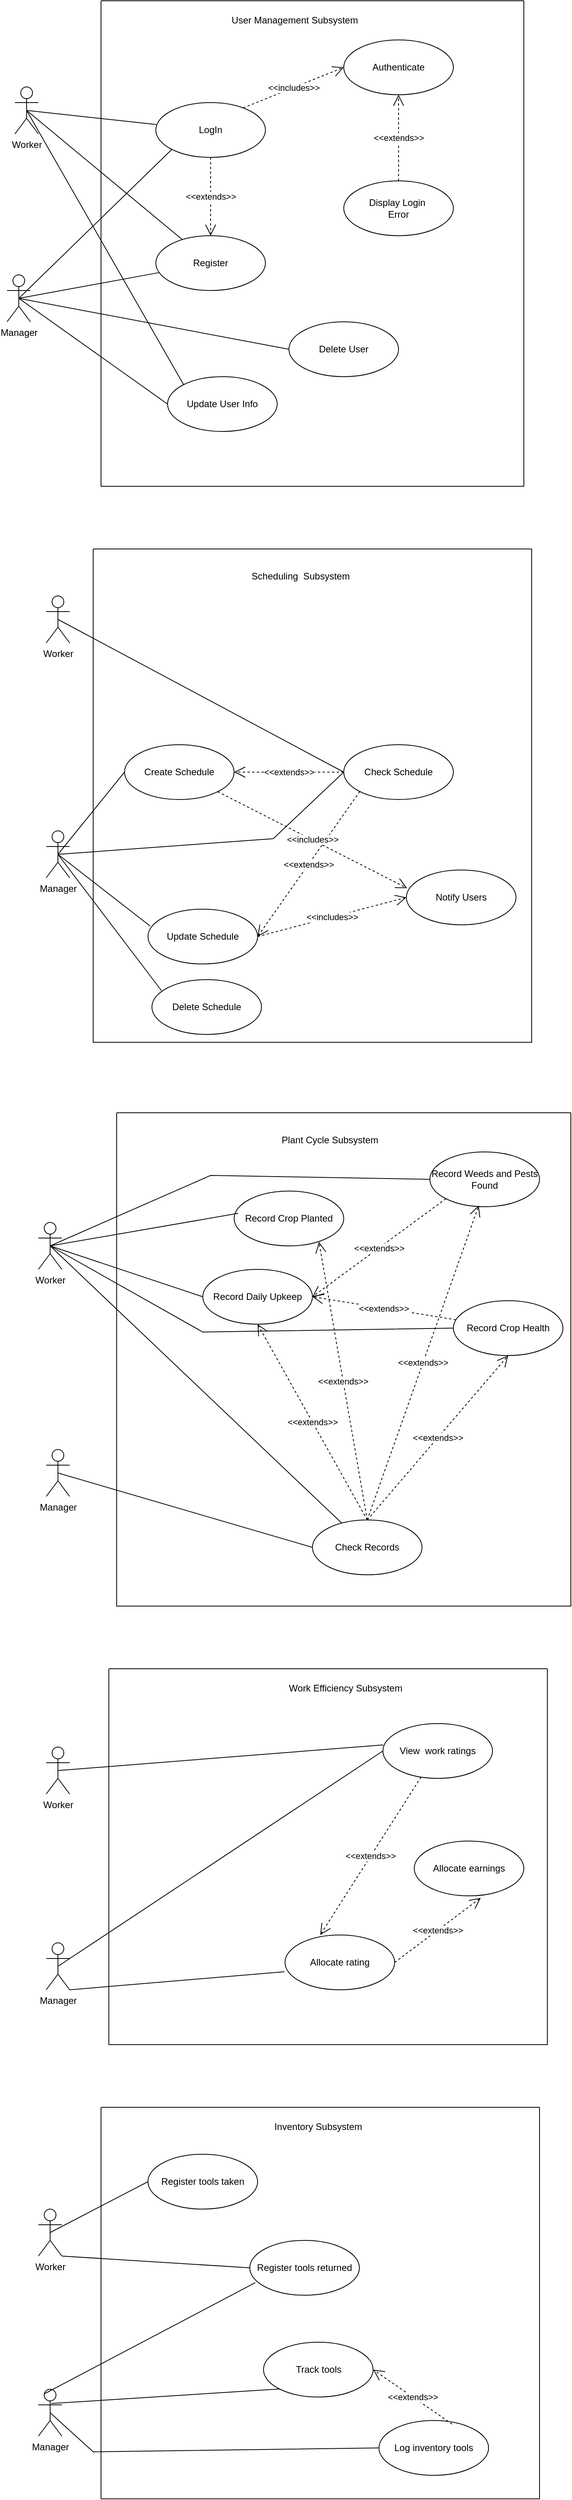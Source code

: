 <mxfile version="27.0.6">
  <diagram name="Page-1" id="ywQaYOSH6w90JOUDCQdB">
    <mxGraphModel dx="843" dy="474" grid="1" gridSize="10" guides="1" tooltips="1" connect="1" arrows="1" fold="1" page="1" pageScale="1" pageWidth="850" pageHeight="1100" math="0" shadow="0">
      <root>
        <mxCell id="0" />
        <mxCell id="1" parent="0" />
        <mxCell id="uvSni0sQ44UW2G27r5Ok-1" value="" style="swimlane;startSize=0;" parent="1" vertex="1">
          <mxGeometry x="210" y="40" width="540" height="620" as="geometry">
            <mxRectangle x="50" width="50" height="40" as="alternateBounds" />
          </mxGeometry>
        </mxCell>
        <mxCell id="uvSni0sQ44UW2G27r5Ok-3" value="Register" style="ellipse;whiteSpace=wrap;html=1;" parent="uvSni0sQ44UW2G27r5Ok-1" vertex="1">
          <mxGeometry x="70" y="300" width="140" height="70" as="geometry" />
        </mxCell>
        <mxCell id="uvSni0sQ44UW2G27r5Ok-4" value="LogIn" style="ellipse;whiteSpace=wrap;html=1;" parent="uvSni0sQ44UW2G27r5Ok-1" vertex="1">
          <mxGeometry x="70" y="130" width="140" height="70" as="geometry" />
        </mxCell>
        <mxCell id="uvSni0sQ44UW2G27r5Ok-5" value="Authenticate" style="ellipse;whiteSpace=wrap;html=1;" parent="uvSni0sQ44UW2G27r5Ok-1" vertex="1">
          <mxGeometry x="310" y="50" width="140" height="70" as="geometry" />
        </mxCell>
        <mxCell id="uvSni0sQ44UW2G27r5Ok-6" value="Update User Info" style="ellipse;whiteSpace=wrap;html=1;" parent="uvSni0sQ44UW2G27r5Ok-1" vertex="1">
          <mxGeometry x="85" y="480" width="140" height="70" as="geometry" />
        </mxCell>
        <mxCell id="uvSni0sQ44UW2G27r5Ok-14" value="Display Login&amp;nbsp;&lt;div&gt;Error&lt;/div&gt;" style="ellipse;whiteSpace=wrap;html=1;" parent="uvSni0sQ44UW2G27r5Ok-1" vertex="1">
          <mxGeometry x="310" y="230" width="140" height="70" as="geometry" />
        </mxCell>
        <mxCell id="uvSni0sQ44UW2G27r5Ok-15" value="&amp;lt;&amp;lt;includes&amp;gt;&amp;gt;" style="endArrow=open;endSize=12;dashed=1;html=1;rounded=0;entryX=0;entryY=0.5;entryDx=0;entryDy=0;exitX=0.797;exitY=0.097;exitDx=0;exitDy=0;exitPerimeter=0;" parent="uvSni0sQ44UW2G27r5Ok-1" source="uvSni0sQ44UW2G27r5Ok-4" target="uvSni0sQ44UW2G27r5Ok-5" edge="1">
          <mxGeometry width="160" relative="1" as="geometry">
            <mxPoint x="220" y="220" as="sourcePoint" />
            <mxPoint x="380" y="220" as="targetPoint" />
          </mxGeometry>
        </mxCell>
        <mxCell id="uvSni0sQ44UW2G27r5Ok-17" value="&amp;lt;&amp;lt;extends&amp;gt;&amp;gt;" style="endArrow=open;endSize=12;dashed=1;html=1;rounded=0;entryX=0.5;entryY=0;entryDx=0;entryDy=0;exitX=0.5;exitY=1;exitDx=0;exitDy=0;" parent="uvSni0sQ44UW2G27r5Ok-1" source="uvSni0sQ44UW2G27r5Ok-4" target="uvSni0sQ44UW2G27r5Ok-3" edge="1">
          <mxGeometry width="160" relative="1" as="geometry">
            <mxPoint x="90" y="230" as="sourcePoint" />
            <mxPoint x="250" y="230" as="targetPoint" />
          </mxGeometry>
        </mxCell>
        <mxCell id="uvSni0sQ44UW2G27r5Ok-18" value="&amp;lt;&amp;lt;extends&amp;gt;&amp;gt;" style="endArrow=open;endSize=12;dashed=1;html=1;rounded=0;entryX=0.5;entryY=1;entryDx=0;entryDy=0;exitX=0.5;exitY=0;exitDx=0;exitDy=0;" parent="uvSni0sQ44UW2G27r5Ok-1" source="uvSni0sQ44UW2G27r5Ok-14" target="uvSni0sQ44UW2G27r5Ok-5" edge="1">
          <mxGeometry width="160" relative="1" as="geometry">
            <mxPoint x="350" y="150" as="sourcePoint" />
            <mxPoint x="350" y="250" as="targetPoint" />
          </mxGeometry>
        </mxCell>
        <mxCell id="uvSni0sQ44UW2G27r5Ok-27" value="User Management Subsystem" style="text;html=1;align=center;verticalAlign=middle;whiteSpace=wrap;rounded=0;" parent="uvSni0sQ44UW2G27r5Ok-1" vertex="1">
          <mxGeometry x="140" y="10" width="215" height="30" as="geometry" />
        </mxCell>
        <mxCell id="CwAHAiSJ3MIF2H2UE6Qg-54" value="Delete User" style="ellipse;whiteSpace=wrap;html=1;" parent="uvSni0sQ44UW2G27r5Ok-1" vertex="1">
          <mxGeometry x="240" y="410" width="140" height="70" as="geometry" />
        </mxCell>
        <mxCell id="uvSni0sQ44UW2G27r5Ok-12" value="Worker" style="shape=umlActor;verticalLabelPosition=bottom;verticalAlign=top;html=1;" parent="1" vertex="1">
          <mxGeometry x="100" y="150" width="30" height="60" as="geometry" />
        </mxCell>
        <mxCell id="uvSni0sQ44UW2G27r5Ok-13" value="Manager" style="shape=umlActor;verticalLabelPosition=bottom;verticalAlign=top;html=1;" parent="1" vertex="1">
          <mxGeometry x="90" y="390" width="30" height="60" as="geometry" />
        </mxCell>
        <mxCell id="uvSni0sQ44UW2G27r5Ok-20" value="" style="endArrow=none;html=1;rounded=0;entryX=0.003;entryY=0.4;entryDx=0;entryDy=0;entryPerimeter=0;exitX=0.5;exitY=0.5;exitDx=0;exitDy=0;exitPerimeter=0;" parent="1" source="uvSni0sQ44UW2G27r5Ok-12" target="uvSni0sQ44UW2G27r5Ok-4" edge="1">
          <mxGeometry width="50" height="50" relative="1" as="geometry">
            <mxPoint x="150" y="190" as="sourcePoint" />
            <mxPoint x="200" y="140" as="targetPoint" />
          </mxGeometry>
        </mxCell>
        <mxCell id="uvSni0sQ44UW2G27r5Ok-21" value="" style="endArrow=none;html=1;rounded=0;exitX=0.5;exitY=0.5;exitDx=0;exitDy=0;exitPerimeter=0;" parent="1" source="uvSni0sQ44UW2G27r5Ok-12" target="uvSni0sQ44UW2G27r5Ok-3" edge="1">
          <mxGeometry width="50" height="50" relative="1" as="geometry">
            <mxPoint x="125" y="190" as="sourcePoint" />
            <mxPoint x="270" y="218" as="targetPoint" />
          </mxGeometry>
        </mxCell>
        <mxCell id="uvSni0sQ44UW2G27r5Ok-22" value="" style="endArrow=none;html=1;rounded=0;entryX=0;entryY=0;entryDx=0;entryDy=0;exitX=0.5;exitY=0.5;exitDx=0;exitDy=0;exitPerimeter=0;" parent="1" source="uvSni0sQ44UW2G27r5Ok-12" target="uvSni0sQ44UW2G27r5Ok-6" edge="1">
          <mxGeometry width="50" height="50" relative="1" as="geometry">
            <mxPoint x="135" y="200" as="sourcePoint" />
            <mxPoint x="280" y="228" as="targetPoint" />
          </mxGeometry>
        </mxCell>
        <mxCell id="uvSni0sQ44UW2G27r5Ok-23" value="" style="endArrow=none;html=1;rounded=0;entryX=0;entryY=0.5;entryDx=0;entryDy=0;exitX=0.5;exitY=0.5;exitDx=0;exitDy=0;exitPerimeter=0;" parent="1" source="uvSni0sQ44UW2G27r5Ok-13" target="uvSni0sQ44UW2G27r5Ok-6" edge="1">
          <mxGeometry width="50" height="50" relative="1" as="geometry">
            <mxPoint x="120" y="420" as="sourcePoint" />
            <mxPoint x="301" y="780" as="targetPoint" />
          </mxGeometry>
        </mxCell>
        <mxCell id="uvSni0sQ44UW2G27r5Ok-24" value="" style="endArrow=none;html=1;rounded=0;exitX=0.5;exitY=0.5;exitDx=0;exitDy=0;exitPerimeter=0;" parent="1" source="uvSni0sQ44UW2G27r5Ok-13" target="uvSni0sQ44UW2G27r5Ok-3" edge="1">
          <mxGeometry width="50" height="50" relative="1" as="geometry">
            <mxPoint x="115" y="430" as="sourcePoint" />
            <mxPoint x="285" y="575" as="targetPoint" />
          </mxGeometry>
        </mxCell>
        <mxCell id="uvSni0sQ44UW2G27r5Ok-25" value="" style="endArrow=none;html=1;rounded=0;entryX=0;entryY=1;entryDx=0;entryDy=0;exitX=0.5;exitY=0.5;exitDx=0;exitDy=0;exitPerimeter=0;" parent="1" source="uvSni0sQ44UW2G27r5Ok-13" target="uvSni0sQ44UW2G27r5Ok-4" edge="1">
          <mxGeometry width="50" height="50" relative="1" as="geometry">
            <mxPoint x="125" y="440" as="sourcePoint" />
            <mxPoint x="295" y="585" as="targetPoint" />
          </mxGeometry>
        </mxCell>
        <mxCell id="uvSni0sQ44UW2G27r5Ok-26" value="" style="swimlane;startSize=0;" parent="1" vertex="1">
          <mxGeometry x="200" y="740" width="560" height="630" as="geometry" />
        </mxCell>
        <mxCell id="uvSni0sQ44UW2G27r5Ok-30" value="Scheduling&amp;nbsp; Subsystem" style="text;html=1;align=center;verticalAlign=middle;whiteSpace=wrap;rounded=0;" parent="uvSni0sQ44UW2G27r5Ok-26" vertex="1">
          <mxGeometry x="200" y="20" width="130" height="30" as="geometry" />
        </mxCell>
        <mxCell id="CwAHAiSJ3MIF2H2UE6Qg-2" value="Check Schedule" style="ellipse;whiteSpace=wrap;html=1;" parent="uvSni0sQ44UW2G27r5Ok-26" vertex="1">
          <mxGeometry x="320" y="250" width="140" height="70" as="geometry" />
        </mxCell>
        <mxCell id="CwAHAiSJ3MIF2H2UE6Qg-8" value="Update Schedule" style="ellipse;whiteSpace=wrap;html=1;" parent="uvSni0sQ44UW2G27r5Ok-26" vertex="1">
          <mxGeometry x="70" y="460" width="140" height="70" as="geometry" />
        </mxCell>
        <mxCell id="CwAHAiSJ3MIF2H2UE6Qg-3" value="Create Schedule" style="ellipse;whiteSpace=wrap;html=1;" parent="uvSni0sQ44UW2G27r5Ok-26" vertex="1">
          <mxGeometry x="40" y="250" width="140" height="70" as="geometry" />
        </mxCell>
        <mxCell id="CwAHAiSJ3MIF2H2UE6Qg-13" value="&amp;lt;&amp;lt;extends&amp;gt;&amp;gt;" style="endArrow=open;endSize=12;dashed=1;html=1;rounded=0;entryX=1;entryY=0.5;entryDx=0;entryDy=0;exitX=0;exitY=1;exitDx=0;exitDy=0;" parent="uvSni0sQ44UW2G27r5Ok-26" source="CwAHAiSJ3MIF2H2UE6Qg-2" target="CwAHAiSJ3MIF2H2UE6Qg-8" edge="1">
          <mxGeometry width="160" relative="1" as="geometry">
            <mxPoint x="380" y="490" as="sourcePoint" />
            <mxPoint x="220" y="490" as="targetPoint" />
          </mxGeometry>
        </mxCell>
        <mxCell id="CwAHAiSJ3MIF2H2UE6Qg-14" value="&amp;lt;&amp;lt;extends&amp;gt;&amp;gt;" style="endArrow=open;endSize=12;dashed=1;html=1;rounded=0;entryX=1;entryY=0.5;entryDx=0;entryDy=0;exitX=0;exitY=0.5;exitDx=0;exitDy=0;" parent="uvSni0sQ44UW2G27r5Ok-26" source="CwAHAiSJ3MIF2H2UE6Qg-2" target="CwAHAiSJ3MIF2H2UE6Qg-3" edge="1">
          <mxGeometry width="160" relative="1" as="geometry">
            <mxPoint x="391" y="185" as="sourcePoint" />
            <mxPoint x="210" y="310" as="targetPoint" />
          </mxGeometry>
        </mxCell>
        <mxCell id="CwAHAiSJ3MIF2H2UE6Qg-15" value="Notify Users" style="ellipse;whiteSpace=wrap;html=1;" parent="uvSni0sQ44UW2G27r5Ok-26" vertex="1">
          <mxGeometry x="400" y="410" width="140" height="70" as="geometry" />
        </mxCell>
        <mxCell id="CwAHAiSJ3MIF2H2UE6Qg-16" value="&amp;lt;&amp;lt;includes&amp;gt;&amp;gt;" style="endArrow=open;endSize=12;dashed=1;html=1;rounded=0;entryX=0;entryY=0.5;entryDx=0;entryDy=0;exitX=1;exitY=0.5;exitDx=0;exitDy=0;" parent="uvSni0sQ44UW2G27r5Ok-26" source="CwAHAiSJ3MIF2H2UE6Qg-8" target="CwAHAiSJ3MIF2H2UE6Qg-15" edge="1">
          <mxGeometry width="160" relative="1" as="geometry">
            <mxPoint x="220" y="505" as="sourcePoint" />
            <mxPoint x="351" y="320" as="targetPoint" />
          </mxGeometry>
        </mxCell>
        <mxCell id="CwAHAiSJ3MIF2H2UE6Qg-17" value="&amp;lt;&amp;lt;includes&amp;gt;&amp;gt;" style="endArrow=open;endSize=12;dashed=1;html=1;rounded=0;entryX=0.006;entryY=0.331;entryDx=0;entryDy=0;entryPerimeter=0;" parent="uvSni0sQ44UW2G27r5Ok-26" source="CwAHAiSJ3MIF2H2UE6Qg-3" target="CwAHAiSJ3MIF2H2UE6Qg-15" edge="1">
          <mxGeometry width="160" relative="1" as="geometry">
            <mxPoint x="230" y="515" as="sourcePoint" />
            <mxPoint x="361" y="330" as="targetPoint" />
          </mxGeometry>
        </mxCell>
        <mxCell id="CwAHAiSJ3MIF2H2UE6Qg-18" value="Delete Schedule" style="ellipse;whiteSpace=wrap;html=1;" parent="uvSni0sQ44UW2G27r5Ok-26" vertex="1">
          <mxGeometry x="75" y="550" width="140" height="70" as="geometry" />
        </mxCell>
        <mxCell id="uvSni0sQ44UW2G27r5Ok-28" value="Manager" style="shape=umlActor;verticalLabelPosition=bottom;verticalAlign=top;html=1;" parent="1" vertex="1">
          <mxGeometry x="140" y="1100" width="30" height="60" as="geometry" />
        </mxCell>
        <mxCell id="uvSni0sQ44UW2G27r5Ok-29" value="Worker" style="shape=umlActor;verticalLabelPosition=bottom;verticalAlign=top;html=1;" parent="1" vertex="1">
          <mxGeometry x="140" y="800" width="30" height="60" as="geometry" />
        </mxCell>
        <mxCell id="uvSni0sQ44UW2G27r5Ok-31" value="" style="swimlane;startSize=0;" parent="1" vertex="1">
          <mxGeometry x="230" y="1460" width="580" height="630" as="geometry" />
        </mxCell>
        <mxCell id="CwAHAiSJ3MIF2H2UE6Qg-20" value="Plant Cycle Subsystem" style="text;html=1;align=center;verticalAlign=middle;whiteSpace=wrap;rounded=0;" parent="uvSni0sQ44UW2G27r5Ok-31" vertex="1">
          <mxGeometry x="200" y="20" width="145" height="30" as="geometry" />
        </mxCell>
        <mxCell id="CwAHAiSJ3MIF2H2UE6Qg-37" value="Record Crop Planted" style="ellipse;whiteSpace=wrap;html=1;" parent="uvSni0sQ44UW2G27r5Ok-31" vertex="1">
          <mxGeometry x="150" y="100" width="140" height="70" as="geometry" />
        </mxCell>
        <mxCell id="CwAHAiSJ3MIF2H2UE6Qg-39" value="Record Daily Upkeep" style="ellipse;whiteSpace=wrap;html=1;" parent="uvSni0sQ44UW2G27r5Ok-31" vertex="1">
          <mxGeometry x="110" y="200" width="140" height="70" as="geometry" />
        </mxCell>
        <mxCell id="CwAHAiSJ3MIF2H2UE6Qg-38" value="Check Records" style="ellipse;whiteSpace=wrap;html=1;" parent="uvSni0sQ44UW2G27r5Ok-31" vertex="1">
          <mxGeometry x="250" y="520" width="140" height="70" as="geometry" />
        </mxCell>
        <mxCell id="CwAHAiSJ3MIF2H2UE6Qg-40" value="Record Weeds and Pests Found" style="ellipse;whiteSpace=wrap;html=1;" parent="uvSni0sQ44UW2G27r5Ok-31" vertex="1">
          <mxGeometry x="400" y="50" width="140" height="70" as="geometry" />
        </mxCell>
        <mxCell id="CwAHAiSJ3MIF2H2UE6Qg-41" value="Record Crop Health" style="ellipse;whiteSpace=wrap;html=1;" parent="uvSni0sQ44UW2G27r5Ok-31" vertex="1">
          <mxGeometry x="430" y="240" width="140" height="70" as="geometry" />
        </mxCell>
        <mxCell id="CwAHAiSJ3MIF2H2UE6Qg-46" value="&amp;lt;&amp;lt;extends&amp;gt;&amp;gt;" style="endArrow=open;endSize=12;dashed=1;html=1;rounded=0;entryX=1;entryY=0.5;entryDx=0;entryDy=0;" parent="uvSni0sQ44UW2G27r5Ok-31" source="CwAHAiSJ3MIF2H2UE6Qg-41" target="CwAHAiSJ3MIF2H2UE6Qg-39" edge="1">
          <mxGeometry width="160" relative="1" as="geometry">
            <mxPoint x="400" y="224.5" as="sourcePoint" />
            <mxPoint x="240" y="224.5" as="targetPoint" />
          </mxGeometry>
        </mxCell>
        <mxCell id="CwAHAiSJ3MIF2H2UE6Qg-47" value="&amp;lt;&amp;lt;extends&amp;gt;&amp;gt;" style="endArrow=open;endSize=12;dashed=1;html=1;rounded=0;exitX=0;exitY=1;exitDx=0;exitDy=0;entryX=1;entryY=0.5;entryDx=0;entryDy=0;" parent="uvSni0sQ44UW2G27r5Ok-31" source="CwAHAiSJ3MIF2H2UE6Qg-40" target="CwAHAiSJ3MIF2H2UE6Qg-39" edge="1">
          <mxGeometry width="160" relative="1" as="geometry">
            <mxPoint x="325.5" y="205" as="sourcePoint" />
            <mxPoint x="234.5" y="160" as="targetPoint" />
          </mxGeometry>
        </mxCell>
        <mxCell id="CwAHAiSJ3MIF2H2UE6Qg-50" value="&amp;lt;&amp;lt;extends&amp;gt;&amp;gt;" style="endArrow=open;endSize=12;dashed=1;html=1;rounded=0;exitX=0.5;exitY=0;exitDx=0;exitDy=0;entryX=0.5;entryY=1;entryDx=0;entryDy=0;" parent="uvSni0sQ44UW2G27r5Ok-31" source="CwAHAiSJ3MIF2H2UE6Qg-38" target="CwAHAiSJ3MIF2H2UE6Qg-39" edge="1">
          <mxGeometry width="160" relative="1" as="geometry">
            <mxPoint x="389" y="316.5" as="sourcePoint" />
            <mxPoint x="230" y="273.5" as="targetPoint" />
          </mxGeometry>
        </mxCell>
        <mxCell id="CwAHAiSJ3MIF2H2UE6Qg-51" value="&amp;lt;&amp;lt;extends&amp;gt;&amp;gt;" style="endArrow=open;endSize=12;dashed=1;html=1;rounded=0;exitX=0.5;exitY=0;exitDx=0;exitDy=0;entryX=0.5;entryY=1;entryDx=0;entryDy=0;" parent="uvSni0sQ44UW2G27r5Ok-31" source="CwAHAiSJ3MIF2H2UE6Qg-38" target="CwAHAiSJ3MIF2H2UE6Qg-41" edge="1">
          <mxGeometry width="160" relative="1" as="geometry">
            <mxPoint x="429" y="298" as="sourcePoint" />
            <mxPoint x="270" y="255" as="targetPoint" />
          </mxGeometry>
        </mxCell>
        <mxCell id="CwAHAiSJ3MIF2H2UE6Qg-52" value="&amp;lt;&amp;lt;extends&amp;gt;&amp;gt;" style="endArrow=open;endSize=12;dashed=1;html=1;rounded=0;exitX=0.5;exitY=0;exitDx=0;exitDy=0;entryX=0.446;entryY=0.977;entryDx=0;entryDy=0;entryPerimeter=0;" parent="uvSni0sQ44UW2G27r5Ok-31" source="CwAHAiSJ3MIF2H2UE6Qg-38" target="CwAHAiSJ3MIF2H2UE6Qg-40" edge="1">
          <mxGeometry width="160" relative="1" as="geometry">
            <mxPoint x="439" y="308" as="sourcePoint" />
            <mxPoint x="280" y="265" as="targetPoint" />
          </mxGeometry>
        </mxCell>
        <mxCell id="CwAHAiSJ3MIF2H2UE6Qg-53" value="&amp;lt;&amp;lt;extends&amp;gt;&amp;gt;" style="endArrow=open;endSize=12;dashed=1;html=1;rounded=0;exitX=0.5;exitY=0;exitDx=0;exitDy=0;entryX=0.774;entryY=0.926;entryDx=0;entryDy=0;entryPerimeter=0;" parent="uvSni0sQ44UW2G27r5Ok-31" source="CwAHAiSJ3MIF2H2UE6Qg-38" target="CwAHAiSJ3MIF2H2UE6Qg-37" edge="1">
          <mxGeometry width="160" relative="1" as="geometry">
            <mxPoint x="431" y="120" as="sourcePoint" />
            <mxPoint x="260" y="245" as="targetPoint" />
          </mxGeometry>
        </mxCell>
        <mxCell id="uvSni0sQ44UW2G27r5Ok-32" value="Manager" style="shape=umlActor;verticalLabelPosition=bottom;verticalAlign=top;html=1;" parent="1" vertex="1">
          <mxGeometry x="140" y="1890" width="30" height="60" as="geometry" />
        </mxCell>
        <mxCell id="uvSni0sQ44UW2G27r5Ok-33" value="Worker" style="shape=umlActor;verticalLabelPosition=bottom;verticalAlign=top;html=1;" parent="1" vertex="1">
          <mxGeometry x="130" y="1600" width="30" height="60" as="geometry" />
        </mxCell>
        <mxCell id="CwAHAiSJ3MIF2H2UE6Qg-9" value="" style="endArrow=none;html=1;rounded=0;entryX=0.02;entryY=0.309;entryDx=0;entryDy=0;entryPerimeter=0;exitX=0.5;exitY=0.5;exitDx=0;exitDy=0;exitPerimeter=0;" parent="1" source="uvSni0sQ44UW2G27r5Ok-28" target="CwAHAiSJ3MIF2H2UE6Qg-8" edge="1">
          <mxGeometry width="50" height="50" relative="1" as="geometry">
            <mxPoint x="160" y="1140" as="sourcePoint" />
            <mxPoint x="210" y="1090" as="targetPoint" />
          </mxGeometry>
        </mxCell>
        <mxCell id="CwAHAiSJ3MIF2H2UE6Qg-10" value="" style="endArrow=none;html=1;rounded=0;entryX=0;entryY=0.5;entryDx=0;entryDy=0;exitX=0.5;exitY=0.5;exitDx=0;exitDy=0;exitPerimeter=0;" parent="1" source="uvSni0sQ44UW2G27r5Ok-28" target="CwAHAiSJ3MIF2H2UE6Qg-3" edge="1">
          <mxGeometry width="50" height="50" relative="1" as="geometry">
            <mxPoint x="155" y="1140" as="sourcePoint" />
            <mxPoint x="273" y="1212" as="targetPoint" />
          </mxGeometry>
        </mxCell>
        <mxCell id="CwAHAiSJ3MIF2H2UE6Qg-11" value="" style="endArrow=none;html=1;rounded=0;entryX=0;entryY=0.5;entryDx=0;entryDy=0;exitX=0.5;exitY=0.5;exitDx=0;exitDy=0;exitPerimeter=0;" parent="1" source="uvSni0sQ44UW2G27r5Ok-28" target="CwAHAiSJ3MIF2H2UE6Qg-2" edge="1">
          <mxGeometry width="50" height="50" relative="1" as="geometry">
            <mxPoint x="165" y="1150" as="sourcePoint" />
            <mxPoint x="283" y="1222" as="targetPoint" />
            <Array as="points">
              <mxPoint x="430" y="1110" />
            </Array>
          </mxGeometry>
        </mxCell>
        <mxCell id="CwAHAiSJ3MIF2H2UE6Qg-12" value="" style="endArrow=none;html=1;rounded=0;entryX=0;entryY=0.5;entryDx=0;entryDy=0;exitX=0.5;exitY=0.5;exitDx=0;exitDy=0;exitPerimeter=0;" parent="1" source="uvSni0sQ44UW2G27r5Ok-29" target="CwAHAiSJ3MIF2H2UE6Qg-2" edge="1">
          <mxGeometry width="50" height="50" relative="1" as="geometry">
            <mxPoint x="160" y="820" as="sourcePoint" />
            <mxPoint x="275" y="740" as="targetPoint" />
          </mxGeometry>
        </mxCell>
        <mxCell id="CwAHAiSJ3MIF2H2UE6Qg-19" value="" style="endArrow=none;html=1;rounded=0;entryX=0.087;entryY=0.2;entryDx=0;entryDy=0;entryPerimeter=0;exitX=0.5;exitY=0.5;exitDx=0;exitDy=0;exitPerimeter=0;" parent="1" source="uvSni0sQ44UW2G27r5Ok-28" target="CwAHAiSJ3MIF2H2UE6Qg-18" edge="1">
          <mxGeometry width="50" height="50" relative="1" as="geometry">
            <mxPoint x="155" y="1140" as="sourcePoint" />
            <mxPoint x="293" y="1212" as="targetPoint" />
          </mxGeometry>
        </mxCell>
        <mxCell id="CwAHAiSJ3MIF2H2UE6Qg-21" value="" style="swimlane;startSize=0;" parent="1" vertex="1">
          <mxGeometry x="220" y="2170" width="560" height="480" as="geometry" />
        </mxCell>
        <mxCell id="CwAHAiSJ3MIF2H2UE6Qg-25" value="Work Efficiency Subsystem" style="text;html=1;align=center;verticalAlign=middle;whiteSpace=wrap;rounded=0;" parent="CwAHAiSJ3MIF2H2UE6Qg-21" vertex="1">
          <mxGeometry x="225" y="10" width="155" height="30" as="geometry" />
        </mxCell>
        <mxCell id="CwAHAiSJ3MIF2H2UE6Qg-26" value="Allocate earnings" style="ellipse;whiteSpace=wrap;html=1;" parent="CwAHAiSJ3MIF2H2UE6Qg-21" vertex="1">
          <mxGeometry x="390" y="220" width="140" height="70" as="geometry" />
        </mxCell>
        <mxCell id="CwAHAiSJ3MIF2H2UE6Qg-28" value="Allocate rating" style="ellipse;whiteSpace=wrap;html=1;" parent="CwAHAiSJ3MIF2H2UE6Qg-21" vertex="1">
          <mxGeometry x="225" y="340" width="140" height="70" as="geometry" />
        </mxCell>
        <mxCell id="CwAHAiSJ3MIF2H2UE6Qg-29" value="View&amp;nbsp; work ratings" style="ellipse;whiteSpace=wrap;html=1;" parent="CwAHAiSJ3MIF2H2UE6Qg-21" vertex="1">
          <mxGeometry x="350" y="70" width="140" height="70" as="geometry" />
        </mxCell>
        <mxCell id="CwAHAiSJ3MIF2H2UE6Qg-30" value="&amp;lt;&amp;lt;extends&amp;gt;&amp;gt;" style="endArrow=open;endSize=12;dashed=1;html=1;rounded=0;entryX=0.321;entryY=0;entryDx=0;entryDy=0;entryPerimeter=0;" parent="CwAHAiSJ3MIF2H2UE6Qg-21" source="CwAHAiSJ3MIF2H2UE6Qg-29" target="CwAHAiSJ3MIF2H2UE6Qg-28" edge="1">
          <mxGeometry width="160" relative="1" as="geometry">
            <mxPoint x="316.398" y="100.857" as="sourcePoint" />
            <mxPoint x="160" y="50" as="targetPoint" />
          </mxGeometry>
        </mxCell>
        <mxCell id="CwAHAiSJ3MIF2H2UE6Qg-32" value="&amp;lt;&amp;lt;extends&amp;gt;&amp;gt;" style="endArrow=open;endSize=12;dashed=1;html=1;rounded=0;exitX=1;exitY=0.5;exitDx=0;exitDy=0;entryX=0.607;entryY=1.037;entryDx=0;entryDy=0;entryPerimeter=0;" parent="CwAHAiSJ3MIF2H2UE6Qg-21" source="CwAHAiSJ3MIF2H2UE6Qg-28" target="CwAHAiSJ3MIF2H2UE6Qg-26" edge="1">
          <mxGeometry width="160" relative="1" as="geometry">
            <mxPoint x="380" y="360" as="sourcePoint" />
            <mxPoint x="427.728" y="288.181" as="targetPoint" />
          </mxGeometry>
        </mxCell>
        <mxCell id="CwAHAiSJ3MIF2H2UE6Qg-23" value="Manager" style="shape=umlActor;verticalLabelPosition=bottom;verticalAlign=top;html=1;" parent="1" vertex="1">
          <mxGeometry x="140" y="2520" width="30" height="60" as="geometry" />
        </mxCell>
        <mxCell id="CwAHAiSJ3MIF2H2UE6Qg-24" value="Worker" style="shape=umlActor;verticalLabelPosition=bottom;verticalAlign=top;html=1;" parent="1" vertex="1">
          <mxGeometry x="140" y="2270" width="30" height="60" as="geometry" />
        </mxCell>
        <mxCell id="CwAHAiSJ3MIF2H2UE6Qg-35" value="" style="endArrow=none;html=1;rounded=0;entryX=0.003;entryY=0.389;entryDx=0;entryDy=0;entryPerimeter=0;exitX=0.5;exitY=0.5;exitDx=0;exitDy=0;exitPerimeter=0;" parent="1" source="CwAHAiSJ3MIF2H2UE6Qg-24" target="CwAHAiSJ3MIF2H2UE6Qg-29" edge="1">
          <mxGeometry width="50" height="50" relative="1" as="geometry">
            <mxPoint x="165" y="2310" as="sourcePoint" />
            <mxPoint x="295" y="2307" as="targetPoint" />
          </mxGeometry>
        </mxCell>
        <mxCell id="CwAHAiSJ3MIF2H2UE6Qg-36" value="" style="endArrow=none;html=1;rounded=0;entryX=0;entryY=0.5;entryDx=0;entryDy=0;exitX=0.5;exitY=0.5;exitDx=0;exitDy=0;exitPerimeter=0;" parent="1" source="CwAHAiSJ3MIF2H2UE6Qg-23" target="CwAHAiSJ3MIF2H2UE6Qg-29" edge="1">
          <mxGeometry width="50" height="50" relative="1" as="geometry">
            <mxPoint x="165" y="2310" as="sourcePoint" />
            <mxPoint x="570" y="2517" as="targetPoint" />
          </mxGeometry>
        </mxCell>
        <mxCell id="CwAHAiSJ3MIF2H2UE6Qg-42" value="" style="endArrow=none;html=1;rounded=0;entryX=0.037;entryY=0.406;entryDx=0;entryDy=0;entryPerimeter=0;exitX=0.5;exitY=0.5;exitDx=0;exitDy=0;exitPerimeter=0;" parent="1" source="uvSni0sQ44UW2G27r5Ok-33" target="CwAHAiSJ3MIF2H2UE6Qg-37" edge="1">
          <mxGeometry width="50" height="50" relative="1" as="geometry">
            <mxPoint x="190" y="1600" as="sourcePoint" />
            <mxPoint x="240" y="1550" as="targetPoint" />
          </mxGeometry>
        </mxCell>
        <mxCell id="CwAHAiSJ3MIF2H2UE6Qg-43" value="" style="endArrow=none;html=1;rounded=0;entryX=0;entryY=0.5;entryDx=0;entryDy=0;exitX=0.5;exitY=0.5;exitDx=0;exitDy=0;exitPerimeter=0;" parent="1" source="uvSni0sQ44UW2G27r5Ok-33" target="CwAHAiSJ3MIF2H2UE6Qg-39" edge="1">
          <mxGeometry width="50" height="50" relative="1" as="geometry">
            <mxPoint x="155" y="1580" as="sourcePoint" />
            <mxPoint x="335" y="1588" as="targetPoint" />
          </mxGeometry>
        </mxCell>
        <mxCell id="CwAHAiSJ3MIF2H2UE6Qg-44" value="" style="endArrow=none;html=1;rounded=0;exitX=0.5;exitY=0.5;exitDx=0;exitDy=0;exitPerimeter=0;entryX=0;entryY=0.5;entryDx=0;entryDy=0;" parent="1" source="uvSni0sQ44UW2G27r5Ok-33" target="CwAHAiSJ3MIF2H2UE6Qg-41" edge="1">
          <mxGeometry width="50" height="50" relative="1" as="geometry">
            <mxPoint x="155" y="1580" as="sourcePoint" />
            <mxPoint x="519" y="1765" as="targetPoint" />
            <Array as="points">
              <mxPoint x="340" y="1740" />
            </Array>
          </mxGeometry>
        </mxCell>
        <mxCell id="CwAHAiSJ3MIF2H2UE6Qg-45" value="" style="endArrow=none;html=1;rounded=0;entryX=0;entryY=0.5;entryDx=0;entryDy=0;exitX=0.5;exitY=0.5;exitDx=0;exitDy=0;exitPerimeter=0;" parent="1" source="uvSni0sQ44UW2G27r5Ok-33" target="CwAHAiSJ3MIF2H2UE6Qg-40" edge="1">
          <mxGeometry width="50" height="50" relative="1" as="geometry">
            <mxPoint x="165" y="1590" as="sourcePoint" />
            <mxPoint x="345" y="1598" as="targetPoint" />
            <Array as="points">
              <mxPoint x="350" y="1540" />
            </Array>
          </mxGeometry>
        </mxCell>
        <mxCell id="CwAHAiSJ3MIF2H2UE6Qg-48" value="" style="endArrow=none;html=1;rounded=0;entryX=0;entryY=0.5;entryDx=0;entryDy=0;exitX=0.5;exitY=0.5;exitDx=0;exitDy=0;exitPerimeter=0;" parent="1" source="uvSni0sQ44UW2G27r5Ok-32" target="CwAHAiSJ3MIF2H2UE6Qg-38" edge="1">
          <mxGeometry width="50" height="50" relative="1" as="geometry">
            <mxPoint x="190" y="1860" as="sourcePoint" />
            <mxPoint x="240" y="1810" as="targetPoint" />
          </mxGeometry>
        </mxCell>
        <mxCell id="CwAHAiSJ3MIF2H2UE6Qg-49" value="" style="endArrow=none;html=1;rounded=0;exitX=0.5;exitY=0.5;exitDx=0;exitDy=0;exitPerimeter=0;" parent="1" source="uvSni0sQ44UW2G27r5Ok-33" target="CwAHAiSJ3MIF2H2UE6Qg-38" edge="1">
          <mxGeometry width="50" height="50" relative="1" as="geometry">
            <mxPoint x="160" y="1540" as="sourcePoint" />
            <mxPoint x="210" y="1490" as="targetPoint" />
          </mxGeometry>
        </mxCell>
        <mxCell id="CwAHAiSJ3MIF2H2UE6Qg-55" value="" style="endArrow=none;html=1;rounded=0;entryX=0;entryY=0.5;entryDx=0;entryDy=0;exitX=0.5;exitY=0.5;exitDx=0;exitDy=0;exitPerimeter=0;" parent="1" source="uvSni0sQ44UW2G27r5Ok-13" target="CwAHAiSJ3MIF2H2UE6Qg-54" edge="1">
          <mxGeometry width="50" height="50" relative="1" as="geometry">
            <mxPoint x="170" y="420" as="sourcePoint" />
            <mxPoint x="371" y="770" as="targetPoint" />
          </mxGeometry>
        </mxCell>
        <mxCell id="CwAHAiSJ3MIF2H2UE6Qg-56" value="" style="swimlane;startSize=0;" parent="1" vertex="1">
          <mxGeometry x="210" y="2730" width="560" height="500" as="geometry" />
        </mxCell>
        <mxCell id="CwAHAiSJ3MIF2H2UE6Qg-59" value="Inventory Subsystem" style="text;html=1;align=center;verticalAlign=middle;whiteSpace=wrap;rounded=0;" parent="CwAHAiSJ3MIF2H2UE6Qg-56" vertex="1">
          <mxGeometry x="200" y="10" width="155" height="30" as="geometry" />
        </mxCell>
        <mxCell id="CwAHAiSJ3MIF2H2UE6Qg-60" value="Register tools taken" style="ellipse;whiteSpace=wrap;html=1;" parent="CwAHAiSJ3MIF2H2UE6Qg-56" vertex="1">
          <mxGeometry x="60" y="60" width="140" height="70" as="geometry" />
        </mxCell>
        <mxCell id="CwAHAiSJ3MIF2H2UE6Qg-61" value="Log inventory tools" style="ellipse;whiteSpace=wrap;html=1;" parent="CwAHAiSJ3MIF2H2UE6Qg-56" vertex="1">
          <mxGeometry x="355" y="400" width="140" height="70" as="geometry" />
        </mxCell>
        <mxCell id="CwAHAiSJ3MIF2H2UE6Qg-62" value="Track tools" style="ellipse;whiteSpace=wrap;html=1;" parent="CwAHAiSJ3MIF2H2UE6Qg-56" vertex="1">
          <mxGeometry x="207.5" y="300" width="140" height="70" as="geometry" />
        </mxCell>
        <mxCell id="CwAHAiSJ3MIF2H2UE6Qg-63" value="Register tools returned" style="ellipse;whiteSpace=wrap;html=1;" parent="CwAHAiSJ3MIF2H2UE6Qg-56" vertex="1">
          <mxGeometry x="190" y="170" width="140" height="70" as="geometry" />
        </mxCell>
        <mxCell id="CwAHAiSJ3MIF2H2UE6Qg-66" value="&amp;lt;&amp;lt;extends&amp;gt;&amp;gt;" style="endArrow=open;endSize=12;dashed=1;html=1;rounded=0;entryX=1;entryY=0.5;entryDx=0;entryDy=0;exitX=0.667;exitY=0.065;exitDx=0;exitDy=0;exitPerimeter=0;" parent="CwAHAiSJ3MIF2H2UE6Qg-56" source="CwAHAiSJ3MIF2H2UE6Qg-61" target="CwAHAiSJ3MIF2H2UE6Qg-62" edge="1">
          <mxGeometry width="160" relative="1" as="geometry">
            <mxPoint x="619.99" y="360.51" as="sourcePoint" />
            <mxPoint x="424.995" y="240.002" as="targetPoint" />
          </mxGeometry>
        </mxCell>
        <mxCell id="CwAHAiSJ3MIF2H2UE6Qg-57" value="Manager" style="shape=umlActor;verticalLabelPosition=bottom;verticalAlign=top;html=1;" parent="1" vertex="1">
          <mxGeometry x="130" y="3090" width="30" height="60" as="geometry" />
        </mxCell>
        <mxCell id="CwAHAiSJ3MIF2H2UE6Qg-58" value="Worker" style="shape=umlActor;verticalLabelPosition=bottom;verticalAlign=top;html=1;" parent="1" vertex="1">
          <mxGeometry x="130" y="2860" width="30" height="60" as="geometry" />
        </mxCell>
        <mxCell id="CwAHAiSJ3MIF2H2UE6Qg-67" value="" style="endArrow=none;html=1;rounded=0;entryX=0;entryY=0.5;entryDx=0;entryDy=0;exitX=0.5;exitY=0.5;exitDx=0;exitDy=0;exitPerimeter=0;" parent="1" source="CwAHAiSJ3MIF2H2UE6Qg-58" target="CwAHAiSJ3MIF2H2UE6Qg-60" edge="1">
          <mxGeometry width="50" height="50" relative="1" as="geometry">
            <mxPoint x="170" y="2900" as="sourcePoint" />
            <mxPoint x="220" y="2850" as="targetPoint" />
          </mxGeometry>
        </mxCell>
        <mxCell id="CwAHAiSJ3MIF2H2UE6Qg-69" value="" style="endArrow=none;html=1;rounded=0;entryX=0.05;entryY=0.771;entryDx=0;entryDy=0;exitX=0.25;exitY=0.1;exitDx=0;exitDy=0;exitPerimeter=0;entryPerimeter=0;" parent="1" source="CwAHAiSJ3MIF2H2UE6Qg-57" target="CwAHAiSJ3MIF2H2UE6Qg-63" edge="1">
          <mxGeometry width="50" height="50" relative="1" as="geometry">
            <mxPoint x="165" y="2910" as="sourcePoint" />
            <mxPoint x="310" y="2875" as="targetPoint" />
          </mxGeometry>
        </mxCell>
        <mxCell id="CwAHAiSJ3MIF2H2UE6Qg-71" value="" style="endArrow=none;html=1;rounded=0;entryX=0;entryY=0.5;entryDx=0;entryDy=0;exitX=0.5;exitY=0.5;exitDx=0;exitDy=0;exitPerimeter=0;" parent="1" source="CwAHAiSJ3MIF2H2UE6Qg-57" target="CwAHAiSJ3MIF2H2UE6Qg-61" edge="1">
          <mxGeometry width="50" height="50" relative="1" as="geometry">
            <mxPoint x="185" y="2930" as="sourcePoint" />
            <mxPoint x="330" y="2895" as="targetPoint" />
            <Array as="points">
              <mxPoint x="200" y="3170" />
            </Array>
          </mxGeometry>
        </mxCell>
        <mxCell id="ZCzg1r_DPFdLdHyZtk6g-2" value="" style="endArrow=none;html=1;rounded=0;entryX=-0.004;entryY=0.669;entryDx=0;entryDy=0;entryPerimeter=0;exitX=1;exitY=1;exitDx=0;exitDy=0;exitPerimeter=0;" edge="1" parent="1" source="CwAHAiSJ3MIF2H2UE6Qg-23" target="CwAHAiSJ3MIF2H2UE6Qg-28">
          <mxGeometry width="50" height="50" relative="1" as="geometry">
            <mxPoint x="240" y="2440" as="sourcePoint" />
            <mxPoint x="645" y="2467" as="targetPoint" />
          </mxGeometry>
        </mxCell>
        <mxCell id="CwAHAiSJ3MIF2H2UE6Qg-70" value="" style="endArrow=none;html=1;rounded=0;entryX=0.548;entryY=0.305;entryDx=0;entryDy=0;exitX=0;exitY=1;exitDx=0;exitDy=0;entryPerimeter=0;" parent="1" source="CwAHAiSJ3MIF2H2UE6Qg-62" target="CwAHAiSJ3MIF2H2UE6Qg-57" edge="1">
          <mxGeometry width="50" height="50" relative="1" as="geometry">
            <mxPoint x="175" y="2920" as="sourcePoint" />
            <mxPoint x="320" y="2885" as="targetPoint" />
          </mxGeometry>
        </mxCell>
        <mxCell id="ZCzg1r_DPFdLdHyZtk6g-3" value="" style="endArrow=none;html=1;rounded=0;entryX=0;entryY=0.5;entryDx=0;entryDy=0;exitX=1;exitY=1;exitDx=0;exitDy=0;exitPerimeter=0;" edge="1" parent="1" source="CwAHAiSJ3MIF2H2UE6Qg-58" target="CwAHAiSJ3MIF2H2UE6Qg-63">
          <mxGeometry width="50" height="50" relative="1" as="geometry">
            <mxPoint x="260" y="2965" as="sourcePoint" />
            <mxPoint x="385" y="2900" as="targetPoint" />
          </mxGeometry>
        </mxCell>
      </root>
    </mxGraphModel>
  </diagram>
</mxfile>
